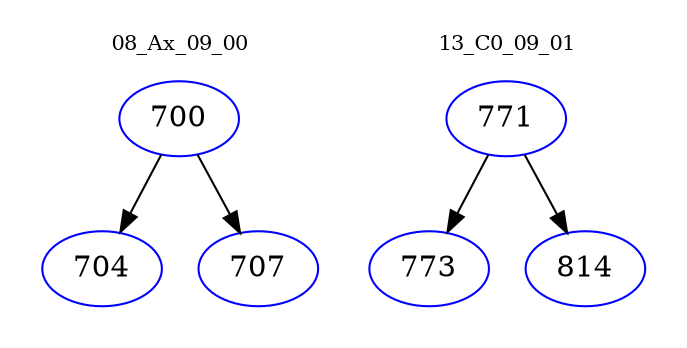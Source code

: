 digraph{
subgraph cluster_0 {
color = white
label = "08_Ax_09_00";
fontsize=10;
T0_700 [label="700", color="blue"]
T0_700 -> T0_704 [color="black"]
T0_704 [label="704", color="blue"]
T0_700 -> T0_707 [color="black"]
T0_707 [label="707", color="blue"]
}
subgraph cluster_1 {
color = white
label = "13_C0_09_01";
fontsize=10;
T1_771 [label="771", color="blue"]
T1_771 -> T1_773 [color="black"]
T1_773 [label="773", color="blue"]
T1_771 -> T1_814 [color="black"]
T1_814 [label="814", color="blue"]
}
}
